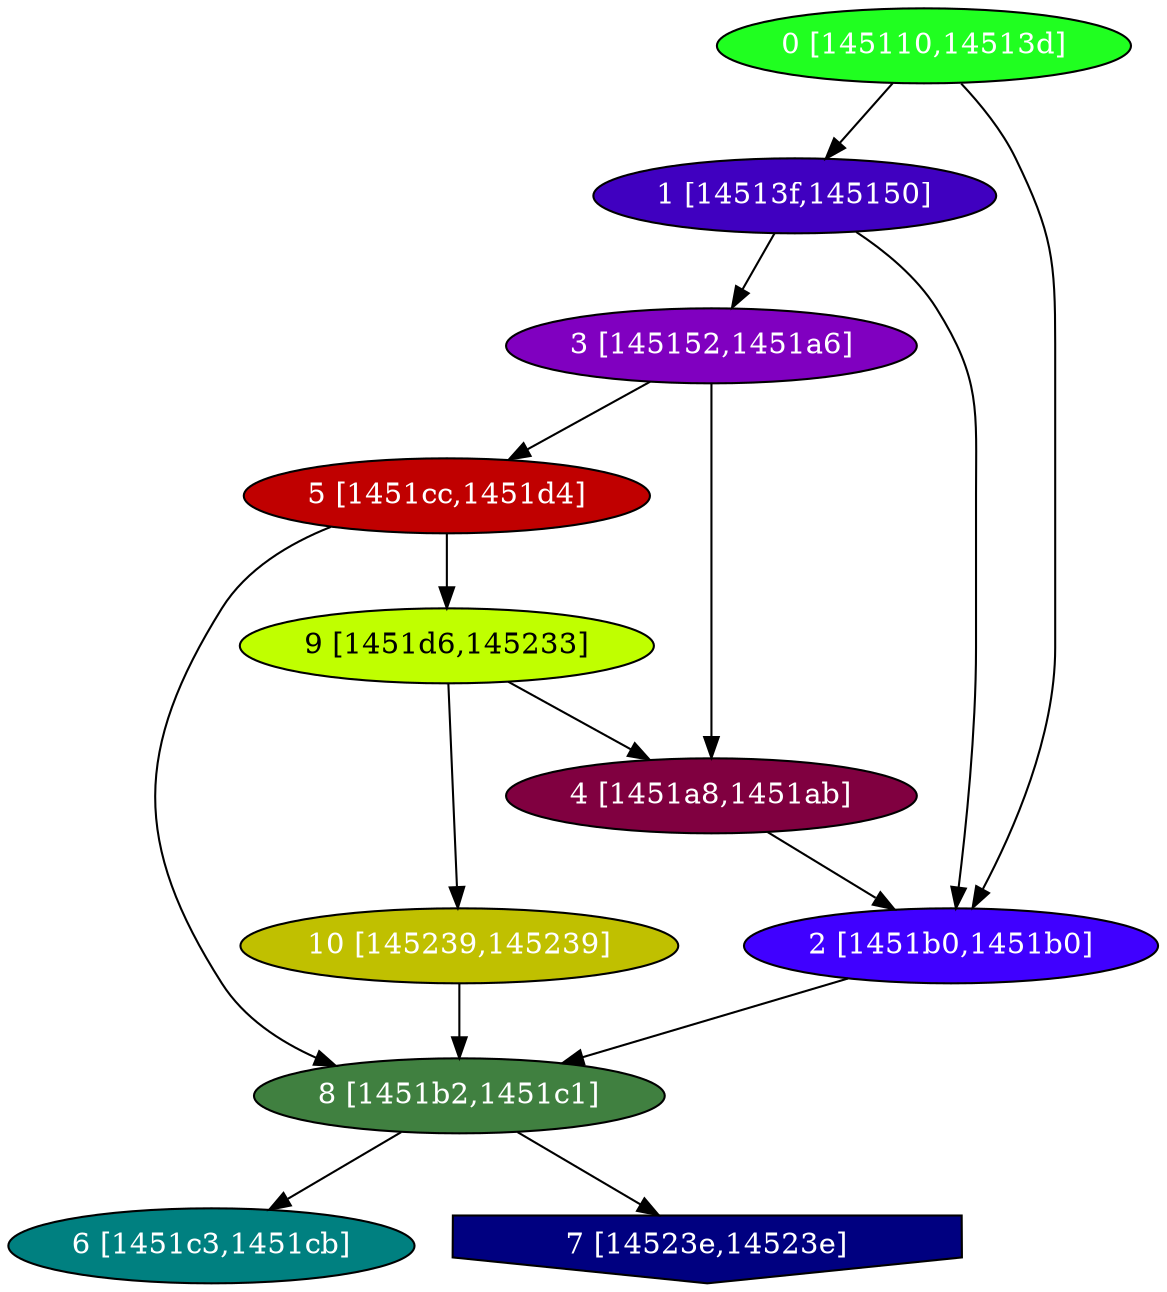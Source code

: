 diGraph libnss3{
	libnss3_0  [style=filled fillcolor="#20FF20" fontcolor="#ffffff" shape=oval label="0 [145110,14513d]"]
	libnss3_1  [style=filled fillcolor="#4000C0" fontcolor="#ffffff" shape=oval label="1 [14513f,145150]"]
	libnss3_2  [style=filled fillcolor="#4000FF" fontcolor="#ffffff" shape=oval label="2 [1451b0,1451b0]"]
	libnss3_3  [style=filled fillcolor="#8000C0" fontcolor="#ffffff" shape=oval label="3 [145152,1451a6]"]
	libnss3_4  [style=filled fillcolor="#800040" fontcolor="#ffffff" shape=oval label="4 [1451a8,1451ab]"]
	libnss3_5  [style=filled fillcolor="#C00000" fontcolor="#ffffff" shape=oval label="5 [1451cc,1451d4]"]
	libnss3_6  [style=filled fillcolor="#008080" fontcolor="#ffffff" shape=oval label="6 [1451c3,1451cb]"]
	libnss3_7  [style=filled fillcolor="#000080" fontcolor="#ffffff" shape=invhouse label="7 [14523e,14523e]"]
	libnss3_8  [style=filled fillcolor="#408040" fontcolor="#ffffff" shape=oval label="8 [1451b2,1451c1]"]
	libnss3_9  [style=filled fillcolor="#C0FF00" fontcolor="#000000" shape=oval label="9 [1451d6,145233]"]
	libnss3_a  [style=filled fillcolor="#C0C000" fontcolor="#ffffff" shape=oval label="10 [145239,145239]"]

	libnss3_0 -> libnss3_1
	libnss3_0 -> libnss3_2
	libnss3_1 -> libnss3_2
	libnss3_1 -> libnss3_3
	libnss3_2 -> libnss3_8
	libnss3_3 -> libnss3_4
	libnss3_3 -> libnss3_5
	libnss3_4 -> libnss3_2
	libnss3_5 -> libnss3_8
	libnss3_5 -> libnss3_9
	libnss3_8 -> libnss3_6
	libnss3_8 -> libnss3_7
	libnss3_9 -> libnss3_4
	libnss3_9 -> libnss3_a
	libnss3_a -> libnss3_8
}
